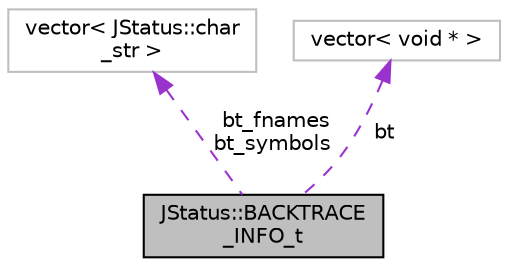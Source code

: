 digraph "JStatus::BACKTRACE_INFO_t"
{
  edge [fontname="Helvetica",fontsize="10",labelfontname="Helvetica",labelfontsize="10"];
  node [fontname="Helvetica",fontsize="10",shape=record];
  Node1 [label="JStatus::BACKTRACE\l_INFO_t",height=0.2,width=0.4,color="black", fillcolor="grey75", style="filled" fontcolor="black"];
  Node2 -> Node1 [dir="back",color="darkorchid3",fontsize="10",style="dashed",label=" bt_fnames\nbt_symbols" ,fontname="Helvetica"];
  Node2 [label="vector\< JStatus::char\l_str \>",height=0.2,width=0.4,color="grey75", fillcolor="white", style="filled"];
  Node3 -> Node1 [dir="back",color="darkorchid3",fontsize="10",style="dashed",label=" bt" ,fontname="Helvetica"];
  Node3 [label="vector\< void * \>",height=0.2,width=0.4,color="grey75", fillcolor="white", style="filled"];
}
